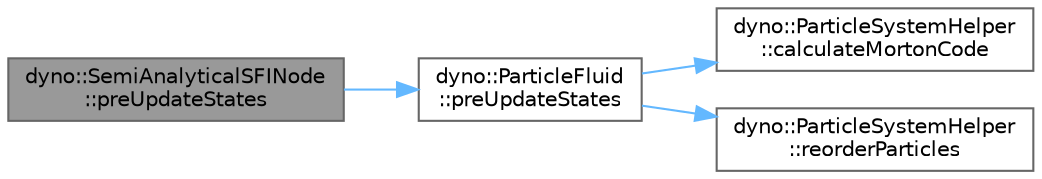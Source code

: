 digraph "dyno::SemiAnalyticalSFINode::preUpdateStates"
{
 // LATEX_PDF_SIZE
  bgcolor="transparent";
  edge [fontname=Helvetica,fontsize=10,labelfontname=Helvetica,labelfontsize=10];
  node [fontname=Helvetica,fontsize=10,shape=box,height=0.2,width=0.4];
  rankdir="LR";
  Node1 [id="Node000001",label="dyno::SemiAnalyticalSFINode\l::preUpdateStates",height=0.2,width=0.4,color="gray40", fillcolor="grey60", style="filled", fontcolor="black",tooltip=" "];
  Node1 -> Node2 [id="edge1_Node000001_Node000002",color="steelblue1",style="solid",tooltip=" "];
  Node2 [id="Node000002",label="dyno::ParticleFluid\l::preUpdateStates",height=0.2,width=0.4,color="grey40", fillcolor="white", style="filled",URL="$classdyno_1_1_particle_fluid.html#a756aaaf6ab26850b16bece67c1efb6fd",tooltip=" "];
  Node2 -> Node3 [id="edge2_Node000002_Node000003",color="steelblue1",style="solid",tooltip=" "];
  Node3 [id="Node000003",label="dyno::ParticleSystemHelper\l::calculateMortonCode",height=0.2,width=0.4,color="grey40", fillcolor="white", style="filled",URL="$classdyno_1_1_particle_system_helper.html#afd02934dfe90305967eaef2a0a80915f",tooltip=" "];
  Node2 -> Node4 [id="edge3_Node000002_Node000004",color="steelblue1",style="solid",tooltip=" "];
  Node4 [id="Node000004",label="dyno::ParticleSystemHelper\l::reorderParticles",height=0.2,width=0.4,color="grey40", fillcolor="white", style="filled",URL="$classdyno_1_1_particle_system_helper.html#a30e20328e1ad8d93ffc35fecd01016b7",tooltip=" "];
}
